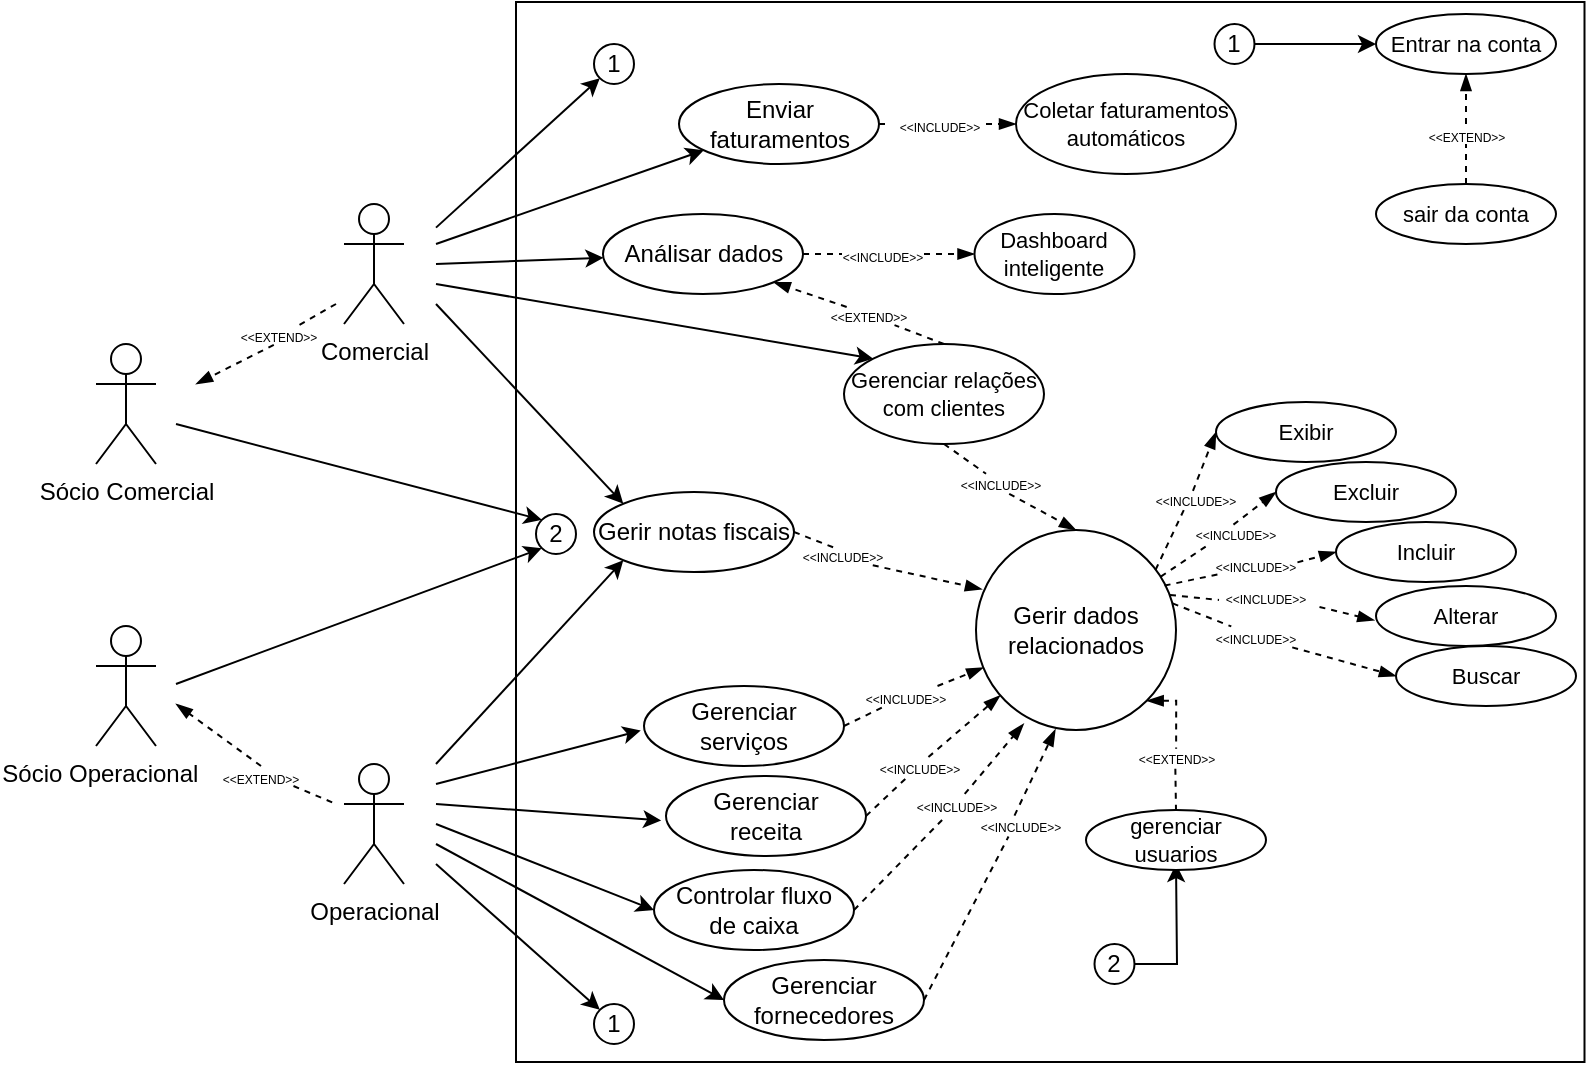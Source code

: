 <mxfile version="14.7.0" type="github">
  <diagram id="yirRT8rYxveimB44vjDH" name="Page-1">
    <mxGraphModel dx="1944" dy="637" grid="1" gridSize="10" guides="1" tooltips="1" connect="1" arrows="1" fold="1" page="1" pageScale="1" pageWidth="827" pageHeight="1169" math="0" shadow="0">
      <root>
        <mxCell id="0" />
        <mxCell id="1" parent="0" />
        <mxCell id="n4TeBDl53mpUy10aLGJI-1" value="" style="rounded=0;whiteSpace=wrap;html=1;" parent="1" vertex="1">
          <mxGeometry x="210" y="310" width="534.25" height="530" as="geometry" />
        </mxCell>
        <mxCell id="HFI7vEe_7VzBZN3WjmS7-1" value="Operacional" style="shape=umlActor;verticalLabelPosition=bottom;verticalAlign=top;html=1;outlineConnect=0;align=center;" parent="1" vertex="1">
          <mxGeometry x="124" y="691" width="30" height="60" as="geometry" />
        </mxCell>
        <mxCell id="HFI7vEe_7VzBZN3WjmS7-102" style="edgeStyle=none;rounded=0;orthogonalLoop=1;jettySize=auto;html=1;exitX=0.618;exitY=0.052;exitDx=0;exitDy=0;dashed=1;startArrow=none;startFill=0;endArrow=blockThin;endFill=1;exitPerimeter=0;" parent="1" source="HFI7vEe_7VzBZN3WjmS7-133" target="HFI7vEe_7VzBZN3WjmS7-39" edge="1">
          <mxGeometry relative="1" as="geometry" />
        </mxCell>
        <mxCell id="HFI7vEe_7VzBZN3WjmS7-5" value="Gerenciar &lt;br&gt;receita" style="ellipse;whiteSpace=wrap;html=1;" parent="1" vertex="1">
          <mxGeometry x="285" y="697" width="100" height="40" as="geometry" />
        </mxCell>
        <mxCell id="HFI7vEe_7VzBZN3WjmS7-103" style="edgeStyle=none;rounded=0;orthogonalLoop=1;jettySize=auto;html=1;exitX=0.567;exitY=-0.002;exitDx=0;exitDy=0;dashed=1;startArrow=none;startFill=0;endArrow=blockThin;endFill=1;entryX=0.239;entryY=0.968;entryDx=0;entryDy=0;exitPerimeter=0;entryPerimeter=0;" parent="1" source="HFI7vEe_7VzBZN3WjmS7-135" target="HFI7vEe_7VzBZN3WjmS7-39" edge="1">
          <mxGeometry relative="1" as="geometry">
            <mxPoint x="337" y="589" as="targetPoint" />
          </mxGeometry>
        </mxCell>
        <mxCell id="HFI7vEe_7VzBZN3WjmS7-9" value="Controlar fluxo &lt;br&gt;de caixa" style="ellipse;whiteSpace=wrap;html=1;" parent="1" vertex="1">
          <mxGeometry x="279" y="744" width="100" height="40" as="geometry" />
        </mxCell>
        <mxCell id="HFI7vEe_7VzBZN3WjmS7-101" style="edgeStyle=none;rounded=0;orthogonalLoop=1;jettySize=auto;html=1;exitX=0.894;exitY=0;exitDx=0;exitDy=0;dashed=1;startArrow=none;startFill=0;endArrow=blockThin;endFill=1;exitPerimeter=0;" parent="1" source="HFI7vEe_7VzBZN3WjmS7-131" target="HFI7vEe_7VzBZN3WjmS7-39" edge="1">
          <mxGeometry relative="1" as="geometry" />
        </mxCell>
        <mxCell id="HFI7vEe_7VzBZN3WjmS7-15" value="Gerenciar &lt;br&gt;serviços" style="ellipse;whiteSpace=wrap;html=1;" parent="1" vertex="1">
          <mxGeometry x="274" y="652" width="100" height="40" as="geometry" />
        </mxCell>
        <mxCell id="HFI7vEe_7VzBZN3WjmS7-107" style="edgeStyle=none;rounded=0;orthogonalLoop=1;jettySize=auto;html=1;exitX=0.45;exitY=0.078;exitDx=0;exitDy=0;dashed=1;startArrow=none;startFill=0;endArrow=blockThin;endFill=1;entryX=0.397;entryY=0.997;entryDx=0;entryDy=0;entryPerimeter=0;exitPerimeter=0;" parent="1" source="HFI7vEe_7VzBZN3WjmS7-137" target="HFI7vEe_7VzBZN3WjmS7-39" edge="1">
          <mxGeometry relative="1" as="geometry">
            <mxPoint x="380" y="596" as="targetPoint" />
          </mxGeometry>
        </mxCell>
        <mxCell id="HFI7vEe_7VzBZN3WjmS7-16" value="Gerenciar&lt;br&gt;fornecedores" style="ellipse;whiteSpace=wrap;html=1;" parent="1" vertex="1">
          <mxGeometry x="314" y="789" width="100" height="40" as="geometry" />
        </mxCell>
        <mxCell id="HFI7vEe_7VzBZN3WjmS7-116" style="edgeStyle=none;rounded=0;orthogonalLoop=1;jettySize=auto;html=1;exitX=0.729;exitY=1.065;exitDx=0;exitDy=0;entryX=0.03;entryY=0.296;entryDx=0;entryDy=0;entryPerimeter=0;dashed=1;startArrow=none;startFill=0;endArrow=blockThin;endFill=1;exitPerimeter=0;" parent="1" source="HFI7vEe_7VzBZN3WjmS7-129" target="HFI7vEe_7VzBZN3WjmS7-39" edge="1">
          <mxGeometry relative="1" as="geometry" />
        </mxCell>
        <mxCell id="HFI7vEe_7VzBZN3WjmS7-17" value="Gerir notas fiscais" style="ellipse;whiteSpace=wrap;html=1;" parent="1" vertex="1">
          <mxGeometry x="249" y="555" width="100" height="40" as="geometry" />
        </mxCell>
        <mxCell id="HFI7vEe_7VzBZN3WjmS7-22" value="" style="endArrow=classic;html=1;entryX=-0.016;entryY=0.556;entryDx=0;entryDy=0;entryPerimeter=0;" parent="1" target="HFI7vEe_7VzBZN3WjmS7-15" edge="1">
          <mxGeometry width="50" height="50" relative="1" as="geometry">
            <mxPoint x="170" y="701" as="sourcePoint" />
            <mxPoint x="214" y="651" as="targetPoint" />
          </mxGeometry>
        </mxCell>
        <mxCell id="HFI7vEe_7VzBZN3WjmS7-23" value="" style="endArrow=classic;html=1;entryX=-0.024;entryY=0.556;entryDx=0;entryDy=0;entryPerimeter=0;" parent="1" target="HFI7vEe_7VzBZN3WjmS7-5" edge="1">
          <mxGeometry width="50" height="50" relative="1" as="geometry">
            <mxPoint x="170" y="711" as="sourcePoint" />
            <mxPoint x="224" y="661" as="targetPoint" />
          </mxGeometry>
        </mxCell>
        <mxCell id="HFI7vEe_7VzBZN3WjmS7-24" value="" style="endArrow=classic;html=1;entryX=0;entryY=0.5;entryDx=0;entryDy=0;" parent="1" target="HFI7vEe_7VzBZN3WjmS7-9" edge="1">
          <mxGeometry width="50" height="50" relative="1" as="geometry">
            <mxPoint x="170" y="721" as="sourcePoint" />
            <mxPoint x="224" y="671" as="targetPoint" />
          </mxGeometry>
        </mxCell>
        <mxCell id="HFI7vEe_7VzBZN3WjmS7-25" value="" style="endArrow=classic;html=1;entryX=0;entryY=0;entryDx=0;entryDy=0;" parent="1" target="HFI7vEe_7VzBZN3WjmS7-17" edge="1">
          <mxGeometry width="50" height="50" relative="1" as="geometry">
            <mxPoint x="170" y="461" as="sourcePoint" />
            <mxPoint x="240" y="521" as="targetPoint" />
          </mxGeometry>
        </mxCell>
        <mxCell id="HFI7vEe_7VzBZN3WjmS7-26" value="" style="endArrow=classic;html=1;entryX=0;entryY=0.5;entryDx=0;entryDy=0;" parent="1" target="HFI7vEe_7VzBZN3WjmS7-16" edge="1">
          <mxGeometry width="50" height="50" relative="1" as="geometry">
            <mxPoint x="170" y="731" as="sourcePoint" />
            <mxPoint x="284" y="881" as="targetPoint" />
          </mxGeometry>
        </mxCell>
        <mxCell id="HFI7vEe_7VzBZN3WjmS7-27" value="Comercial" style="shape=umlActor;verticalLabelPosition=bottom;verticalAlign=top;html=1;outlineConnect=0;align=center;" parent="1" vertex="1">
          <mxGeometry x="124" y="411" width="30" height="60" as="geometry" />
        </mxCell>
        <mxCell id="HFI7vEe_7VzBZN3WjmS7-110" style="edgeStyle=none;rounded=0;orthogonalLoop=1;jettySize=auto;html=1;entryX=0;entryY=0.5;entryDx=0;entryDy=0;dashed=1;startArrow=none;startFill=0;endArrow=blockThin;endFill=1;exitX=1;exitY=0.5;exitDx=0;exitDy=0;" parent="1" source="HFI7vEe_7VzBZN3WjmS7-118" target="HFI7vEe_7VzBZN3WjmS7-88" edge="1">
          <mxGeometry relative="1" as="geometry">
            <mxPoint x="430.75" y="379.18" as="sourcePoint" />
          </mxGeometry>
        </mxCell>
        <mxCell id="HFI7vEe_7VzBZN3WjmS7-29" value="Enviar faturamentos" style="ellipse;whiteSpace=wrap;html=1;" parent="1" vertex="1">
          <mxGeometry x="291.5" y="351" width="100" height="40" as="geometry" />
        </mxCell>
        <mxCell id="HFI7vEe_7VzBZN3WjmS7-105" style="edgeStyle=none;rounded=0;orthogonalLoop=1;jettySize=auto;html=1;exitX=0.336;exitY=0.147;exitDx=0;exitDy=0;dashed=1;startArrow=none;startFill=0;endArrow=blockThin;endFill=1;entryX=1;entryY=1;entryDx=0;entryDy=0;exitPerimeter=0;" parent="1" source="HFI7vEe_7VzBZN3WjmS7-125" target="HFI7vEe_7VzBZN3WjmS7-37" edge="1">
          <mxGeometry relative="1" as="geometry">
            <mxPoint x="670" y="516" as="targetPoint" />
          </mxGeometry>
        </mxCell>
        <mxCell id="HFI7vEe_7VzBZN3WjmS7-106" style="edgeStyle=none;rounded=0;orthogonalLoop=1;jettySize=auto;html=1;exitX=0.563;exitY=1.093;exitDx=0;exitDy=0;dashed=1;startArrow=none;startFill=0;endArrow=blockThin;endFill=1;entryX=0.5;entryY=0;entryDx=0;entryDy=0;exitPerimeter=0;" parent="1" source="HFI7vEe_7VzBZN3WjmS7-127" target="HFI7vEe_7VzBZN3WjmS7-39" edge="1">
          <mxGeometry relative="1" as="geometry">
            <mxPoint x="515" y="577" as="targetPoint" />
          </mxGeometry>
        </mxCell>
        <mxCell id="HFI7vEe_7VzBZN3WjmS7-31" value="Gerenciar relações com clientes" style="ellipse;whiteSpace=wrap;html=1;fontSize=11;" parent="1" vertex="1">
          <mxGeometry x="374" y="481" width="100" height="50" as="geometry" />
        </mxCell>
        <mxCell id="HFI7vEe_7VzBZN3WjmS7-34" value="" style="endArrow=classic;html=1;entryX=0;entryY=0;entryDx=0;entryDy=0;" parent="1" target="HFI7vEe_7VzBZN3WjmS7-31" edge="1">
          <mxGeometry width="50" height="50" relative="1" as="geometry">
            <mxPoint x="170" y="451" as="sourcePoint" />
            <mxPoint x="570" y="651" as="targetPoint" />
          </mxGeometry>
        </mxCell>
        <mxCell id="HFI7vEe_7VzBZN3WjmS7-35" value="" style="endArrow=classic;html=1;" parent="1" target="HFI7vEe_7VzBZN3WjmS7-37" edge="1">
          <mxGeometry width="50" height="50" relative="1" as="geometry">
            <mxPoint x="170" y="441" as="sourcePoint" />
            <mxPoint x="314" y="440.5" as="targetPoint" />
          </mxGeometry>
        </mxCell>
        <mxCell id="HFI7vEe_7VzBZN3WjmS7-108" style="edgeStyle=none;rounded=0;orthogonalLoop=1;jettySize=auto;html=1;dashed=1;startArrow=none;startFill=0;endArrow=blockThin;endFill=1;entryX=0;entryY=0.5;entryDx=0;entryDy=0;exitX=1;exitY=0.5;exitDx=0;exitDy=0;" parent="1" source="HFI7vEe_7VzBZN3WjmS7-122" target="HFI7vEe_7VzBZN3WjmS7-89" edge="1">
          <mxGeometry relative="1" as="geometry">
            <mxPoint x="440" y="401" as="targetPoint" />
          </mxGeometry>
        </mxCell>
        <mxCell id="HFI7vEe_7VzBZN3WjmS7-37" value="Análisar dados" style="ellipse;whiteSpace=wrap;html=1;" parent="1" vertex="1">
          <mxGeometry x="253.5" y="416" width="100" height="40" as="geometry" />
        </mxCell>
        <mxCell id="HFI7vEe_7VzBZN3WjmS7-38" value="" style="endArrow=classic;html=1;" parent="1" target="HFI7vEe_7VzBZN3WjmS7-29" edge="1">
          <mxGeometry width="50" height="50" relative="1" as="geometry">
            <mxPoint x="170" y="431" as="sourcePoint" />
            <mxPoint x="300" y="501" as="targetPoint" />
          </mxGeometry>
        </mxCell>
        <mxCell id="HFI7vEe_7VzBZN3WjmS7-96" style="edgeStyle=none;rounded=0;orthogonalLoop=1;jettySize=auto;html=1;exitX=0.468;exitY=0.132;exitDx=0;exitDy=0;entryX=0;entryY=0.5;entryDx=0;entryDy=0;dashed=1;startArrow=none;startFill=0;endArrow=blockThin;endFill=1;exitPerimeter=0;" parent="1" source="HFI7vEe_7VzBZN3WjmS7-143" target="HFI7vEe_7VzBZN3WjmS7-91" edge="1">
          <mxGeometry relative="1" as="geometry" />
        </mxCell>
        <mxCell id="HFI7vEe_7VzBZN3WjmS7-97" style="edgeStyle=none;rounded=0;orthogonalLoop=1;jettySize=auto;html=1;entryX=0;entryY=0.5;entryDx=0;entryDy=0;dashed=1;startArrow=none;startFill=0;endArrow=blockThin;endFill=1;exitX=1.018;exitY=0.419;exitDx=0;exitDy=0;exitPerimeter=0;" parent="1" source="HFI7vEe_7VzBZN3WjmS7-145" target="HFI7vEe_7VzBZN3WjmS7-92" edge="1">
          <mxGeometry relative="1" as="geometry">
            <mxPoint x="865" y="899" as="sourcePoint" />
          </mxGeometry>
        </mxCell>
        <mxCell id="HFI7vEe_7VzBZN3WjmS7-98" style="edgeStyle=none;rounded=0;orthogonalLoop=1;jettySize=auto;html=1;exitX=1.035;exitY=1.046;exitDx=0;exitDy=0;entryX=-0.009;entryY=0.573;entryDx=0;entryDy=0;entryPerimeter=0;dashed=1;startArrow=none;startFill=0;endArrow=blockThin;endFill=1;exitPerimeter=0;" parent="1" source="HFI7vEe_7VzBZN3WjmS7-147" target="HFI7vEe_7VzBZN3WjmS7-93" edge="1">
          <mxGeometry relative="1" as="geometry" />
        </mxCell>
        <mxCell id="HFI7vEe_7VzBZN3WjmS7-99" style="edgeStyle=none;rounded=0;orthogonalLoop=1;jettySize=auto;html=1;exitX=0.953;exitY=1.067;exitDx=0;exitDy=0;entryX=0;entryY=0.5;entryDx=0;entryDy=0;dashed=1;startArrow=none;startFill=0;endArrow=blockThin;endFill=1;exitPerimeter=0;" parent="1" source="HFI7vEe_7VzBZN3WjmS7-149" target="HFI7vEe_7VzBZN3WjmS7-94" edge="1">
          <mxGeometry relative="1" as="geometry" />
        </mxCell>
        <mxCell id="HFI7vEe_7VzBZN3WjmS7-100" style="edgeStyle=none;rounded=0;orthogonalLoop=1;jettySize=auto;html=1;exitX=0.462;exitY=0.142;exitDx=0;exitDy=0;entryX=0;entryY=0.5;entryDx=0;entryDy=0;dashed=1;startArrow=none;startFill=0;endArrow=blockThin;endFill=1;exitPerimeter=0;" parent="1" source="HFI7vEe_7VzBZN3WjmS7-141" target="HFI7vEe_7VzBZN3WjmS7-95" edge="1">
          <mxGeometry relative="1" as="geometry" />
        </mxCell>
        <mxCell id="HFI7vEe_7VzBZN3WjmS7-39" value="Gerir dados relacionados" style="ellipse;whiteSpace=wrap;html=1;" parent="1" vertex="1">
          <mxGeometry x="440" y="574" width="100" height="100" as="geometry" />
        </mxCell>
        <mxCell id="HFI7vEe_7VzBZN3WjmS7-88" value="Coletar faturamentos automáticos" style="ellipse;whiteSpace=wrap;html=1;fontSize=11;" parent="1" vertex="1">
          <mxGeometry x="460" y="346" width="110" height="50" as="geometry" />
        </mxCell>
        <mxCell id="HFI7vEe_7VzBZN3WjmS7-89" value="Dashboard&lt;br style=&quot;font-size: 11px&quot;&gt;inteligente" style="ellipse;whiteSpace=wrap;html=1;fontSize=11;" parent="1" vertex="1">
          <mxGeometry x="439.25" y="416" width="80" height="40" as="geometry" />
        </mxCell>
        <mxCell id="HFI7vEe_7VzBZN3WjmS7-91" value="Excluir" style="ellipse;whiteSpace=wrap;html=1;fontSize=11;" parent="1" vertex="1">
          <mxGeometry x="590" y="540" width="90" height="30" as="geometry" />
        </mxCell>
        <mxCell id="HFI7vEe_7VzBZN3WjmS7-92" value="Incluir" style="ellipse;whiteSpace=wrap;html=1;fontSize=11;" parent="1" vertex="1">
          <mxGeometry x="620" y="570" width="90" height="30" as="geometry" />
        </mxCell>
        <mxCell id="HFI7vEe_7VzBZN3WjmS7-93" value="Alterar" style="ellipse;whiteSpace=wrap;html=1;fontSize=11;" parent="1" vertex="1">
          <mxGeometry x="640" y="602" width="90" height="30" as="geometry" />
        </mxCell>
        <mxCell id="HFI7vEe_7VzBZN3WjmS7-94" value="Buscar" style="ellipse;whiteSpace=wrap;html=1;fontSize=11;" parent="1" vertex="1">
          <mxGeometry x="650" y="632" width="90" height="30" as="geometry" />
        </mxCell>
        <mxCell id="HFI7vEe_7VzBZN3WjmS7-95" value="Exibir" style="ellipse;whiteSpace=wrap;html=1;fontSize=11;" parent="1" vertex="1">
          <mxGeometry x="560" y="510" width="90" height="30" as="geometry" />
        </mxCell>
        <mxCell id="HFI7vEe_7VzBZN3WjmS7-113" value="" style="endArrow=classic;html=1;entryX=0;entryY=1;entryDx=0;entryDy=0;" parent="1" target="HFI7vEe_7VzBZN3WjmS7-17" edge="1">
          <mxGeometry width="50" height="50" relative="1" as="geometry">
            <mxPoint x="170" y="691" as="sourcePoint" />
            <mxPoint x="228.4" y="561.12" as="targetPoint" />
          </mxGeometry>
        </mxCell>
        <mxCell id="HFI7vEe_7VzBZN3WjmS7-118" value="&lt;font style=&quot;font-size: 6px&quot;&gt;&amp;lt;&amp;lt;INCLUDE&amp;gt;&amp;gt;&lt;/font&gt;" style="text;html=1;strokeColor=none;fillColor=none;align=center;verticalAlign=middle;whiteSpace=wrap;rounded=0;" parent="1" vertex="1">
          <mxGeometry x="397.5" y="366" width="47.5" height="10" as="geometry" />
        </mxCell>
        <mxCell id="HFI7vEe_7VzBZN3WjmS7-119" value="" style="edgeStyle=none;rounded=0;orthogonalLoop=1;jettySize=auto;html=1;exitX=1;exitY=0.5;exitDx=0;exitDy=0;dashed=1;startArrow=none;startFill=0;endArrow=none;endFill=1;entryX=0;entryY=0.5;entryDx=0;entryDy=0;" parent="1" source="HFI7vEe_7VzBZN3WjmS7-29" target="HFI7vEe_7VzBZN3WjmS7-118" edge="1">
          <mxGeometry relative="1" as="geometry">
            <mxPoint x="390.004" y="400.997" as="sourcePoint" />
            <mxPoint x="405.75" y="380.18" as="targetPoint" />
          </mxGeometry>
        </mxCell>
        <mxCell id="HFI7vEe_7VzBZN3WjmS7-122" value="&lt;font style=&quot;font-size: 6px&quot;&gt;&amp;lt;&amp;lt;INCLUDE&amp;gt;&amp;gt;&lt;/font&gt;" style="text;html=1;strokeColor=none;fillColor=none;align=center;verticalAlign=middle;whiteSpace=wrap;rounded=0;" parent="1" vertex="1">
          <mxGeometry x="373" y="431" width="41" height="10" as="geometry" />
        </mxCell>
        <mxCell id="HFI7vEe_7VzBZN3WjmS7-123" value="" style="edgeStyle=none;rounded=0;orthogonalLoop=1;jettySize=auto;html=1;exitX=1;exitY=0.5;exitDx=0;exitDy=0;dashed=1;startArrow=none;startFill=0;endArrow=none;endFill=1;entryX=0;entryY=0.5;entryDx=0;entryDy=0;" parent="1" source="HFI7vEe_7VzBZN3WjmS7-37" target="HFI7vEe_7VzBZN3WjmS7-122" edge="1">
          <mxGeometry relative="1" as="geometry">
            <mxPoint x="440" y="351" as="targetPoint" />
            <mxPoint x="330.0" y="421" as="sourcePoint" />
          </mxGeometry>
        </mxCell>
        <mxCell id="HFI7vEe_7VzBZN3WjmS7-125" value="&lt;font style=&quot;font-size: 6px&quot;&gt;&lt;font style=&quot;font-size: 6px&quot;&gt;&amp;lt;&amp;lt;&lt;/font&gt;EXTEND&lt;font style=&quot;font-size: 6px&quot;&gt;&amp;gt;&amp;gt;&lt;/font&gt;&lt;/font&gt;" style="text;html=1;strokeColor=none;fillColor=none;align=center;verticalAlign=middle;whiteSpace=wrap;rounded=0;" parent="1" vertex="1">
          <mxGeometry x="353.5" y="461" width="65" height="10" as="geometry" />
        </mxCell>
        <mxCell id="HFI7vEe_7VzBZN3WjmS7-126" value="" style="edgeStyle=none;rounded=0;orthogonalLoop=1;jettySize=auto;html=1;exitX=0.5;exitY=0;exitDx=0;exitDy=0;dashed=1;startArrow=none;startFill=0;endArrow=none;endFill=1;entryX=0.704;entryY=1.054;entryDx=0;entryDy=0;entryPerimeter=0;" parent="1" source="HFI7vEe_7VzBZN3WjmS7-31" target="HFI7vEe_7VzBZN3WjmS7-125" edge="1">
          <mxGeometry relative="1" as="geometry">
            <mxPoint x="520" y="471" as="sourcePoint" />
            <mxPoint x="315.355" y="435.142" as="targetPoint" />
          </mxGeometry>
        </mxCell>
        <mxCell id="HFI7vEe_7VzBZN3WjmS7-127" value="&lt;font style=&quot;font-size: 6px&quot;&gt;&amp;lt;&amp;lt;INCLUDE&amp;gt;&amp;gt;&lt;/font&gt;" style="text;html=1;strokeColor=none;fillColor=none;align=center;verticalAlign=middle;whiteSpace=wrap;rounded=0;" parent="1" vertex="1">
          <mxGeometry x="420" y="545" width="65" height="10" as="geometry" />
        </mxCell>
        <mxCell id="HFI7vEe_7VzBZN3WjmS7-128" value="" style="edgeStyle=none;rounded=0;orthogonalLoop=1;jettySize=auto;html=1;exitX=0.5;exitY=1;exitDx=0;exitDy=0;dashed=1;startArrow=none;startFill=0;endArrow=none;endFill=1;entryX=0.385;entryY=0.089;entryDx=0;entryDy=0;entryPerimeter=0;" parent="1" source="HFI7vEe_7VzBZN3WjmS7-31" target="HFI7vEe_7VzBZN3WjmS7-127" edge="1">
          <mxGeometry relative="1" as="geometry">
            <mxPoint x="424" y="531" as="sourcePoint" />
            <mxPoint x="575" y="609" as="targetPoint" />
          </mxGeometry>
        </mxCell>
        <mxCell id="HFI7vEe_7VzBZN3WjmS7-129" value="&lt;font style=&quot;font-size: 6px&quot;&gt;&amp;lt;&amp;lt;INCLUDE&amp;gt;&amp;gt;&lt;/font&gt;" style="text;html=1;strokeColor=none;fillColor=none;align=center;verticalAlign=middle;whiteSpace=wrap;rounded=0;" parent="1" vertex="1">
          <mxGeometry x="341" y="581" width="65" height="10" as="geometry" />
        </mxCell>
        <mxCell id="HFI7vEe_7VzBZN3WjmS7-130" value="" style="edgeStyle=none;rounded=0;orthogonalLoop=1;jettySize=auto;html=1;exitX=1;exitY=0.5;exitDx=0;exitDy=0;entryX=0.462;entryY=0.262;entryDx=0;entryDy=0;entryPerimeter=0;dashed=1;startArrow=none;startFill=0;endArrow=none;endFill=1;" parent="1" source="HFI7vEe_7VzBZN3WjmS7-17" target="HFI7vEe_7VzBZN3WjmS7-129" edge="1">
          <mxGeometry relative="1" as="geometry">
            <mxPoint x="320" y="535" as="sourcePoint" />
            <mxPoint x="531.4" y="635.2" as="targetPoint" />
          </mxGeometry>
        </mxCell>
        <mxCell id="HFI7vEe_7VzBZN3WjmS7-131" value="&lt;font style=&quot;font-size: 6px&quot;&gt;&amp;lt;&amp;lt;INCLUDE&amp;gt;&amp;gt;&lt;/font&gt;" style="text;html=1;strokeColor=none;fillColor=none;align=center;verticalAlign=middle;whiteSpace=wrap;rounded=0;" parent="1" vertex="1">
          <mxGeometry x="385" y="652" width="40" height="10" as="geometry" />
        </mxCell>
        <mxCell id="HFI7vEe_7VzBZN3WjmS7-132" value="" style="edgeStyle=none;rounded=0;orthogonalLoop=1;jettySize=auto;html=1;exitX=1;exitY=0.5;exitDx=0;exitDy=0;dashed=1;startArrow=none;startFill=0;endArrow=none;endFill=1;" parent="1" source="HFI7vEe_7VzBZN3WjmS7-15" target="HFI7vEe_7VzBZN3WjmS7-131" edge="1">
          <mxGeometry relative="1" as="geometry">
            <mxPoint x="374" y="621" as="sourcePoint" />
            <mxPoint x="525.872" y="649.703" as="targetPoint" />
          </mxGeometry>
        </mxCell>
        <mxCell id="HFI7vEe_7VzBZN3WjmS7-133" value="&lt;font style=&quot;font-size: 6px&quot;&gt;&amp;lt;&amp;lt;INCLUDE&amp;gt;&amp;gt;&lt;/font&gt;" style="text;html=1;strokeColor=none;fillColor=none;align=center;verticalAlign=middle;whiteSpace=wrap;rounded=0;" parent="1" vertex="1">
          <mxGeometry x="391.5" y="687" width="40" height="10" as="geometry" />
        </mxCell>
        <mxCell id="HFI7vEe_7VzBZN3WjmS7-134" value="" style="edgeStyle=none;rounded=0;orthogonalLoop=1;jettySize=auto;html=1;exitX=1;exitY=0.5;exitDx=0;exitDy=0;dashed=1;startArrow=none;startFill=0;endArrow=none;endFill=1;" parent="1" source="HFI7vEe_7VzBZN3WjmS7-5" target="HFI7vEe_7VzBZN3WjmS7-133" edge="1">
          <mxGeometry relative="1" as="geometry">
            <mxPoint x="380" y="689" as="sourcePoint" />
            <mxPoint x="525.583" y="666.61" as="targetPoint" />
          </mxGeometry>
        </mxCell>
        <mxCell id="HFI7vEe_7VzBZN3WjmS7-135" value="&lt;font style=&quot;font-size: 6px&quot;&gt;&amp;lt;&amp;lt;INCLUDE&amp;gt;&amp;gt;&lt;/font&gt;" style="text;html=1;strokeColor=none;fillColor=none;align=center;verticalAlign=middle;whiteSpace=wrap;rounded=0;" parent="1" vertex="1">
          <mxGeometry x="397.5" y="706" width="65" height="10" as="geometry" />
        </mxCell>
        <mxCell id="HFI7vEe_7VzBZN3WjmS7-136" value="" style="edgeStyle=none;rounded=0;orthogonalLoop=1;jettySize=auto;html=1;exitX=1;exitY=0.5;exitDx=0;exitDy=0;dashed=1;startArrow=none;startFill=0;endArrow=none;endFill=1;entryX=0.397;entryY=1.272;entryDx=0;entryDy=0;entryPerimeter=0;" parent="1" source="HFI7vEe_7VzBZN3WjmS7-9" target="HFI7vEe_7VzBZN3WjmS7-135" edge="1">
          <mxGeometry relative="1" as="geometry">
            <mxPoint x="400" y="759" as="sourcePoint" />
            <mxPoint x="409" y="705" as="targetPoint" />
          </mxGeometry>
        </mxCell>
        <mxCell id="HFI7vEe_7VzBZN3WjmS7-137" value="&lt;font style=&quot;font-size: 6px&quot;&gt;&amp;lt;&amp;lt;INCLUDE&amp;gt;&amp;gt;&lt;/font&gt;" style="text;html=1;strokeColor=none;fillColor=none;align=center;verticalAlign=middle;whiteSpace=wrap;rounded=0;" parent="1" vertex="1">
          <mxGeometry x="430" y="716" width="65" height="10" as="geometry" />
        </mxCell>
        <mxCell id="HFI7vEe_7VzBZN3WjmS7-138" value="" style="edgeStyle=none;rounded=0;orthogonalLoop=1;jettySize=auto;html=1;exitX=1;exitY=0.5;exitDx=0;exitDy=0;dashed=1;startArrow=none;startFill=0;endArrow=none;endFill=1;entryX=0.404;entryY=1.125;entryDx=0;entryDy=0;entryPerimeter=0;" parent="1" source="HFI7vEe_7VzBZN3WjmS7-16" target="HFI7vEe_7VzBZN3WjmS7-137" edge="1">
          <mxGeometry relative="1" as="geometry">
            <mxPoint x="440" y="821" as="sourcePoint" />
            <mxPoint x="445" y="726" as="targetPoint" />
          </mxGeometry>
        </mxCell>
        <mxCell id="HFI7vEe_7VzBZN3WjmS7-141" value="&lt;font style=&quot;font-size: 6px&quot;&gt;&amp;lt;&amp;lt;INCLUDE&amp;gt;&amp;gt;&lt;/font&gt;" style="text;html=1;strokeColor=none;fillColor=none;align=center;verticalAlign=middle;whiteSpace=wrap;rounded=0;" parent="1" vertex="1">
          <mxGeometry x="530" y="553" width="40" height="10" as="geometry" />
        </mxCell>
        <mxCell id="HFI7vEe_7VzBZN3WjmS7-142" value="" style="edgeStyle=none;rounded=0;orthogonalLoop=1;jettySize=auto;html=1;exitX=0.898;exitY=0.199;exitDx=0;exitDy=0;entryX=0.356;entryY=1.032;entryDx=0;entryDy=0;dashed=1;startArrow=none;startFill=0;endArrow=none;endFill=1;exitPerimeter=0;entryPerimeter=0;" parent="1" source="HFI7vEe_7VzBZN3WjmS7-39" target="HFI7vEe_7VzBZN3WjmS7-141" edge="1">
          <mxGeometry relative="1" as="geometry">
            <mxPoint x="529.8" y="593.9" as="sourcePoint" />
            <mxPoint x="560.0" y="525" as="targetPoint" />
          </mxGeometry>
        </mxCell>
        <mxCell id="HFI7vEe_7VzBZN3WjmS7-143" value="&lt;font style=&quot;font-size: 6px&quot;&gt;&amp;lt;&amp;lt;INCLUDE&amp;gt;&amp;gt;&lt;/font&gt;" style="text;html=1;strokeColor=none;fillColor=none;align=center;verticalAlign=middle;whiteSpace=wrap;rounded=0;" parent="1" vertex="1">
          <mxGeometry x="550" y="570" width="40" height="10" as="geometry" />
        </mxCell>
        <mxCell id="HFI7vEe_7VzBZN3WjmS7-144" value="" style="edgeStyle=none;rounded=0;orthogonalLoop=1;jettySize=auto;html=1;exitX=0.924;exitY=0.233;exitDx=0;exitDy=0;entryX=0.169;entryY=1.1;entryDx=0;entryDy=0;dashed=1;startArrow=none;startFill=0;endArrow=none;endFill=1;exitPerimeter=0;entryPerimeter=0;" parent="1" source="HFI7vEe_7VzBZN3WjmS7-39" target="HFI7vEe_7VzBZN3WjmS7-143" edge="1">
          <mxGeometry relative="1" as="geometry">
            <mxPoint x="532.4" y="597.3" as="sourcePoint" />
            <mxPoint x="590.0" y="555" as="targetPoint" />
          </mxGeometry>
        </mxCell>
        <mxCell id="HFI7vEe_7VzBZN3WjmS7-145" value="&lt;font style=&quot;font-size: 6px&quot;&gt;&amp;lt;&amp;lt;INCLUDE&amp;gt;&amp;gt;&lt;/font&gt;" style="text;html=1;strokeColor=none;fillColor=none;align=center;verticalAlign=middle;whiteSpace=wrap;rounded=0;" parent="1" vertex="1">
          <mxGeometry x="560" y="586" width="40" height="10" as="geometry" />
        </mxCell>
        <mxCell id="HFI7vEe_7VzBZN3WjmS7-146" value="" style="edgeStyle=none;rounded=0;orthogonalLoop=1;jettySize=auto;html=1;entryX=0.053;entryY=0.991;entryDx=0;entryDy=0;dashed=1;startArrow=none;startFill=0;endArrow=none;endFill=1;exitX=0.943;exitY=0.278;exitDx=0;exitDy=0;exitPerimeter=0;entryPerimeter=0;" parent="1" source="HFI7vEe_7VzBZN3WjmS7-39" target="HFI7vEe_7VzBZN3WjmS7-145" edge="1">
          <mxGeometry relative="1" as="geometry">
            <mxPoint x="534.3" y="601.8" as="sourcePoint" />
            <mxPoint x="620.0" y="585" as="targetPoint" />
          </mxGeometry>
        </mxCell>
        <mxCell id="HFI7vEe_7VzBZN3WjmS7-147" value="&lt;font style=&quot;font-size: 6px&quot;&gt;&amp;lt;&amp;lt;INCLUDE&amp;gt;&amp;gt;&lt;/font&gt;" style="text;html=1;strokeColor=none;fillColor=none;align=center;verticalAlign=middle;whiteSpace=wrap;rounded=0;" parent="1" vertex="1">
          <mxGeometry x="560" y="602" width="50" height="10" as="geometry" />
        </mxCell>
        <mxCell id="HFI7vEe_7VzBZN3WjmS7-148" value="" style="edgeStyle=none;rounded=0;orthogonalLoop=1;jettySize=auto;html=1;exitX=0.97;exitY=0.325;exitDx=0;exitDy=0;entryX=0.03;entryY=0.698;entryDx=0;entryDy=0;entryPerimeter=0;dashed=1;startArrow=none;startFill=0;endArrow=none;endFill=1;exitPerimeter=0;" parent="1" source="HFI7vEe_7VzBZN3WjmS7-39" target="HFI7vEe_7VzBZN3WjmS7-147" edge="1">
          <mxGeometry relative="1" as="geometry">
            <mxPoint x="537" y="606.5" as="sourcePoint" />
            <mxPoint x="642.7" y="622.94" as="targetPoint" />
          </mxGeometry>
        </mxCell>
        <mxCell id="HFI7vEe_7VzBZN3WjmS7-149" value="&lt;font style=&quot;font-size: 6px&quot;&gt;&amp;lt;&amp;lt;INCLUDE&amp;gt;&amp;gt;&lt;/font&gt;" style="text;html=1;strokeColor=none;fillColor=none;align=center;verticalAlign=middle;whiteSpace=wrap;rounded=0;" parent="1" vertex="1">
          <mxGeometry x="560" y="622" width="40" height="10" as="geometry" />
        </mxCell>
        <mxCell id="HFI7vEe_7VzBZN3WjmS7-150" value="" style="edgeStyle=none;rounded=0;orthogonalLoop=1;jettySize=auto;html=1;exitX=0.983;exitY=0.367;exitDx=0;exitDy=0;entryX=0.191;entryY=0.021;entryDx=0;entryDy=0;dashed=1;startArrow=none;startFill=0;endArrow=none;endFill=1;exitPerimeter=0;entryPerimeter=0;" parent="1" source="HFI7vEe_7VzBZN3WjmS7-39" target="HFI7vEe_7VzBZN3WjmS7-149" edge="1">
          <mxGeometry relative="1" as="geometry">
            <mxPoint x="538.3" y="610.7" as="sourcePoint" />
            <mxPoint x="650.0" y="647" as="targetPoint" />
          </mxGeometry>
        </mxCell>
        <mxCell id="ZSpr8omZcW90vO5SB9CA-5" value="1" style="ellipse;whiteSpace=wrap;html=1;aspect=fixed;" vertex="1" parent="1">
          <mxGeometry x="249" y="331" width="20" height="20" as="geometry" />
        </mxCell>
        <mxCell id="ZSpr8omZcW90vO5SB9CA-6" value="" style="endArrow=classic;html=1;entryX=0;entryY=1;entryDx=0;entryDy=0;" edge="1" parent="1" target="ZSpr8omZcW90vO5SB9CA-5">
          <mxGeometry width="50" height="50" relative="1" as="geometry">
            <mxPoint x="170" y="422.81" as="sourcePoint" />
            <mxPoint x="303.912" y="375.999" as="targetPoint" />
          </mxGeometry>
        </mxCell>
        <mxCell id="ZSpr8omZcW90vO5SB9CA-7" value="1" style="ellipse;whiteSpace=wrap;html=1;aspect=fixed;" vertex="1" parent="1">
          <mxGeometry x="249" y="811" width="20" height="20" as="geometry" />
        </mxCell>
        <mxCell id="ZSpr8omZcW90vO5SB9CA-8" value="" style="endArrow=classic;html=1;entryX=0;entryY=0;entryDx=0;entryDy=0;" edge="1" parent="1" target="ZSpr8omZcW90vO5SB9CA-7">
          <mxGeometry width="50" height="50" relative="1" as="geometry">
            <mxPoint x="170" y="741" as="sourcePoint" />
            <mxPoint x="303.912" y="855.999" as="targetPoint" />
          </mxGeometry>
        </mxCell>
        <mxCell id="ZSpr8omZcW90vO5SB9CA-9" value="1" style="ellipse;whiteSpace=wrap;html=1;aspect=fixed;" vertex="1" parent="1">
          <mxGeometry x="559.25" y="321" width="20" height="20" as="geometry" />
        </mxCell>
        <mxCell id="ZSpr8omZcW90vO5SB9CA-10" style="edgeStyle=orthogonalEdgeStyle;rounded=0;orthogonalLoop=1;jettySize=auto;html=1;entryX=0;entryY=0.5;entryDx=0;entryDy=0;" edge="1" parent="1" source="ZSpr8omZcW90vO5SB9CA-9" target="ZSpr8omZcW90vO5SB9CA-12">
          <mxGeometry relative="1" as="geometry">
            <mxPoint x="630.0" y="316" as="targetPoint" />
          </mxGeometry>
        </mxCell>
        <mxCell id="ZSpr8omZcW90vO5SB9CA-12" value="Entrar na conta" style="ellipse;whiteSpace=wrap;html=1;fontSize=11;" vertex="1" parent="1">
          <mxGeometry x="640" y="316" width="90" height="30" as="geometry" />
        </mxCell>
        <mxCell id="ZSpr8omZcW90vO5SB9CA-13" style="edgeStyle=none;rounded=0;orthogonalLoop=1;jettySize=auto;html=1;entryX=0.5;entryY=1;entryDx=0;entryDy=0;dashed=1;startArrow=none;startFill=0;endArrow=blockThin;endFill=1;exitX=0.5;exitY=0;exitDx=0;exitDy=0;" edge="1" parent="1" source="ZSpr8omZcW90vO5SB9CA-15" target="ZSpr8omZcW90vO5SB9CA-12">
          <mxGeometry relative="1" as="geometry">
            <mxPoint x="659" y="371" as="sourcePoint" />
            <mxPoint x="710.94" y="385.33" as="targetPoint" />
          </mxGeometry>
        </mxCell>
        <mxCell id="ZSpr8omZcW90vO5SB9CA-17" style="edgeStyle=orthogonalEdgeStyle;rounded=0;orthogonalLoop=1;jettySize=auto;html=1;exitX=0.5;exitY=0;exitDx=0;exitDy=0;entryX=0.5;entryY=1;entryDx=0;entryDy=0;endArrow=none;endFill=0;dashed=1;" edge="1" parent="1" source="ZSpr8omZcW90vO5SB9CA-14" target="ZSpr8omZcW90vO5SB9CA-15">
          <mxGeometry relative="1" as="geometry" />
        </mxCell>
        <mxCell id="ZSpr8omZcW90vO5SB9CA-14" value="sair da conta" style="ellipse;whiteSpace=wrap;html=1;fontSize=11;" vertex="1" parent="1">
          <mxGeometry x="640" y="401" width="90" height="30" as="geometry" />
        </mxCell>
        <mxCell id="ZSpr8omZcW90vO5SB9CA-15" value="&lt;font style=&quot;font-size: 6px&quot;&gt;&lt;font style=&quot;font-size: 6px&quot;&gt;&amp;lt;&amp;lt;&lt;/font&gt;EXTEND&lt;font style=&quot;font-size: 6px&quot;&gt;&amp;gt;&amp;gt;&lt;/font&gt;&lt;/font&gt;" style="text;html=1;strokeColor=none;fillColor=none;align=center;verticalAlign=middle;whiteSpace=wrap;rounded=0;" vertex="1" parent="1">
          <mxGeometry x="652.5" y="371" width="65" height="10" as="geometry" />
        </mxCell>
        <mxCell id="ZSpr8omZcW90vO5SB9CA-18" value="Sócio Operacional&amp;nbsp; &amp;nbsp; &amp;nbsp; &amp;nbsp;&amp;nbsp;" style="shape=umlActor;verticalLabelPosition=bottom;verticalAlign=top;html=1;outlineConnect=0;align=center;" vertex="1" parent="1">
          <mxGeometry y="622" width="30" height="60" as="geometry" />
        </mxCell>
        <mxCell id="ZSpr8omZcW90vO5SB9CA-19" value="Sócio Comercial" style="shape=umlActor;verticalLabelPosition=bottom;verticalAlign=top;html=1;outlineConnect=0;align=center;" vertex="1" parent="1">
          <mxGeometry y="481" width="30" height="60" as="geometry" />
        </mxCell>
        <mxCell id="ZSpr8omZcW90vO5SB9CA-25" style="rounded=0;orthogonalLoop=1;jettySize=auto;html=1;exitX=0.5;exitY=0;exitDx=0;exitDy=0;dashed=1;endArrow=blockThin;endFill=1;startArrow=none;startFill=0;" edge="1" parent="1" source="ZSpr8omZcW90vO5SB9CA-24">
          <mxGeometry relative="1" as="geometry">
            <mxPoint x="40" y="661" as="targetPoint" />
          </mxGeometry>
        </mxCell>
        <mxCell id="ZSpr8omZcW90vO5SB9CA-26" style="edgeStyle=none;rounded=0;orthogonalLoop=1;jettySize=auto;html=1;exitX=0.75;exitY=1;exitDx=0;exitDy=0;dashed=1;endArrow=none;endFill=0;" edge="1" parent="1" source="ZSpr8omZcW90vO5SB9CA-24">
          <mxGeometry relative="1" as="geometry">
            <mxPoint x="120" y="711" as="targetPoint" />
          </mxGeometry>
        </mxCell>
        <mxCell id="ZSpr8omZcW90vO5SB9CA-24" value="&lt;font style=&quot;font-size: 6px&quot;&gt;&lt;font style=&quot;font-size: 6px&quot;&gt;&amp;lt;&amp;lt;&lt;/font&gt;EXTEND&lt;font style=&quot;font-size: 6px&quot;&gt;&amp;gt;&amp;gt;&lt;/font&gt;&lt;/font&gt;" style="text;html=1;strokeColor=none;fillColor=none;align=center;verticalAlign=middle;whiteSpace=wrap;rounded=0;" vertex="1" parent="1">
          <mxGeometry x="50" y="692" width="65" height="10" as="geometry" />
        </mxCell>
        <mxCell id="ZSpr8omZcW90vO5SB9CA-28" style="rounded=0;orthogonalLoop=1;jettySize=auto;html=1;exitX=0.46;exitY=1.044;exitDx=0;exitDy=0;dashed=1;endArrow=blockThin;endFill=1;startArrow=none;startFill=0;exitPerimeter=0;" edge="1" parent="1" source="ZSpr8omZcW90vO5SB9CA-30">
          <mxGeometry relative="1" as="geometry">
            <mxPoint x="50" y="501" as="targetPoint" />
          </mxGeometry>
        </mxCell>
        <mxCell id="ZSpr8omZcW90vO5SB9CA-29" style="edgeStyle=none;rounded=0;orthogonalLoop=1;jettySize=auto;html=1;dashed=1;endArrow=none;endFill=0;entryX=0.651;entryY=0.067;entryDx=0;entryDy=0;entryPerimeter=0;" edge="1" parent="1" target="ZSpr8omZcW90vO5SB9CA-30">
          <mxGeometry relative="1" as="geometry">
            <mxPoint x="100" y="471" as="targetPoint" />
            <mxPoint x="120" y="461" as="sourcePoint" />
          </mxGeometry>
        </mxCell>
        <mxCell id="ZSpr8omZcW90vO5SB9CA-30" value="&lt;font style=&quot;font-size: 6px&quot;&gt;&lt;font style=&quot;font-size: 6px&quot;&gt;&amp;lt;&amp;lt;&lt;/font&gt;EXTEND&lt;font style=&quot;font-size: 6px&quot;&gt;&amp;gt;&amp;gt;&lt;/font&gt;&lt;/font&gt;" style="text;html=1;strokeColor=none;fillColor=none;align=center;verticalAlign=middle;whiteSpace=wrap;rounded=0;" vertex="1" parent="1">
          <mxGeometry x="59" y="471" width="65" height="10" as="geometry" />
        </mxCell>
        <mxCell id="ZSpr8omZcW90vO5SB9CA-34" value="2" style="ellipse;whiteSpace=wrap;html=1;aspect=fixed;" vertex="1" parent="1">
          <mxGeometry x="220" y="566" width="20" height="20" as="geometry" />
        </mxCell>
        <mxCell id="ZSpr8omZcW90vO5SB9CA-35" value="" style="endArrow=classic;html=1;entryX=0;entryY=0;entryDx=0;entryDy=0;" edge="1" parent="1" target="ZSpr8omZcW90vO5SB9CA-34">
          <mxGeometry width="50" height="50" relative="1" as="geometry">
            <mxPoint x="40" y="521" as="sourcePoint" />
            <mxPoint x="183.912" y="627.999" as="targetPoint" />
          </mxGeometry>
        </mxCell>
        <mxCell id="ZSpr8omZcW90vO5SB9CA-36" value="" style="endArrow=classic;html=1;entryX=0;entryY=1;entryDx=0;entryDy=0;" edge="1" parent="1" target="ZSpr8omZcW90vO5SB9CA-34">
          <mxGeometry width="50" height="50" relative="1" as="geometry">
            <mxPoint x="40" y="651" as="sourcePoint" />
            <mxPoint x="128.469" y="659.469" as="targetPoint" />
          </mxGeometry>
        </mxCell>
        <mxCell id="ZSpr8omZcW90vO5SB9CA-37" value="2" style="ellipse;whiteSpace=wrap;html=1;aspect=fixed;" vertex="1" parent="1">
          <mxGeometry x="499.25" y="781" width="20" height="20" as="geometry" />
        </mxCell>
        <mxCell id="ZSpr8omZcW90vO5SB9CA-38" style="edgeStyle=orthogonalEdgeStyle;rounded=0;orthogonalLoop=1;jettySize=auto;html=1;" edge="1" parent="1" source="ZSpr8omZcW90vO5SB9CA-37">
          <mxGeometry relative="1" as="geometry">
            <mxPoint x="540" y="741" as="targetPoint" />
          </mxGeometry>
        </mxCell>
        <mxCell id="ZSpr8omZcW90vO5SB9CA-39" value="gerenciar usuarios" style="ellipse;whiteSpace=wrap;html=1;fontSize=11;" vertex="1" parent="1">
          <mxGeometry x="495" y="714" width="90" height="30" as="geometry" />
        </mxCell>
        <mxCell id="ZSpr8omZcW90vO5SB9CA-40" style="edgeStyle=none;rounded=0;orthogonalLoop=1;jettySize=auto;html=1;entryX=0.5;entryY=0;entryDx=0;entryDy=0;dashed=1;startArrow=none;startFill=0;endArrow=none;endFill=0;exitX=0.495;exitY=1.136;exitDx=0;exitDy=0;exitPerimeter=0;" edge="1" parent="1" source="ZSpr8omZcW90vO5SB9CA-43" target="ZSpr8omZcW90vO5SB9CA-39">
          <mxGeometry relative="1" as="geometry">
            <mxPoint x="629" y="761" as="sourcePoint" />
            <mxPoint x="680.94" y="775.33" as="targetPoint" />
          </mxGeometry>
        </mxCell>
        <mxCell id="ZSpr8omZcW90vO5SB9CA-41" style="edgeStyle=orthogonalEdgeStyle;rounded=0;orthogonalLoop=1;jettySize=auto;html=1;exitX=1;exitY=1;exitDx=0;exitDy=0;entryX=0.501;entryY=0.142;entryDx=0;entryDy=0;endArrow=none;endFill=0;dashed=1;startArrow=blockThin;startFill=1;entryPerimeter=0;" edge="1" parent="1" source="HFI7vEe_7VzBZN3WjmS7-39" target="ZSpr8omZcW90vO5SB9CA-43">
          <mxGeometry relative="1" as="geometry">
            <mxPoint x="655" y="791" as="sourcePoint" />
          </mxGeometry>
        </mxCell>
        <mxCell id="ZSpr8omZcW90vO5SB9CA-43" value="&lt;font style=&quot;font-size: 6px&quot;&gt;&lt;font style=&quot;font-size: 6px&quot;&gt;&amp;lt;&amp;lt;&lt;/font&gt;EXTEND&lt;font style=&quot;font-size: 6px&quot;&gt;&amp;gt;&amp;gt;&lt;/font&gt;&lt;/font&gt;" style="text;html=1;strokeColor=none;fillColor=none;align=center;verticalAlign=middle;whiteSpace=wrap;rounded=0;" vertex="1" parent="1">
          <mxGeometry x="507.5" y="682" width="65" height="10" as="geometry" />
        </mxCell>
      </root>
    </mxGraphModel>
  </diagram>
</mxfile>
